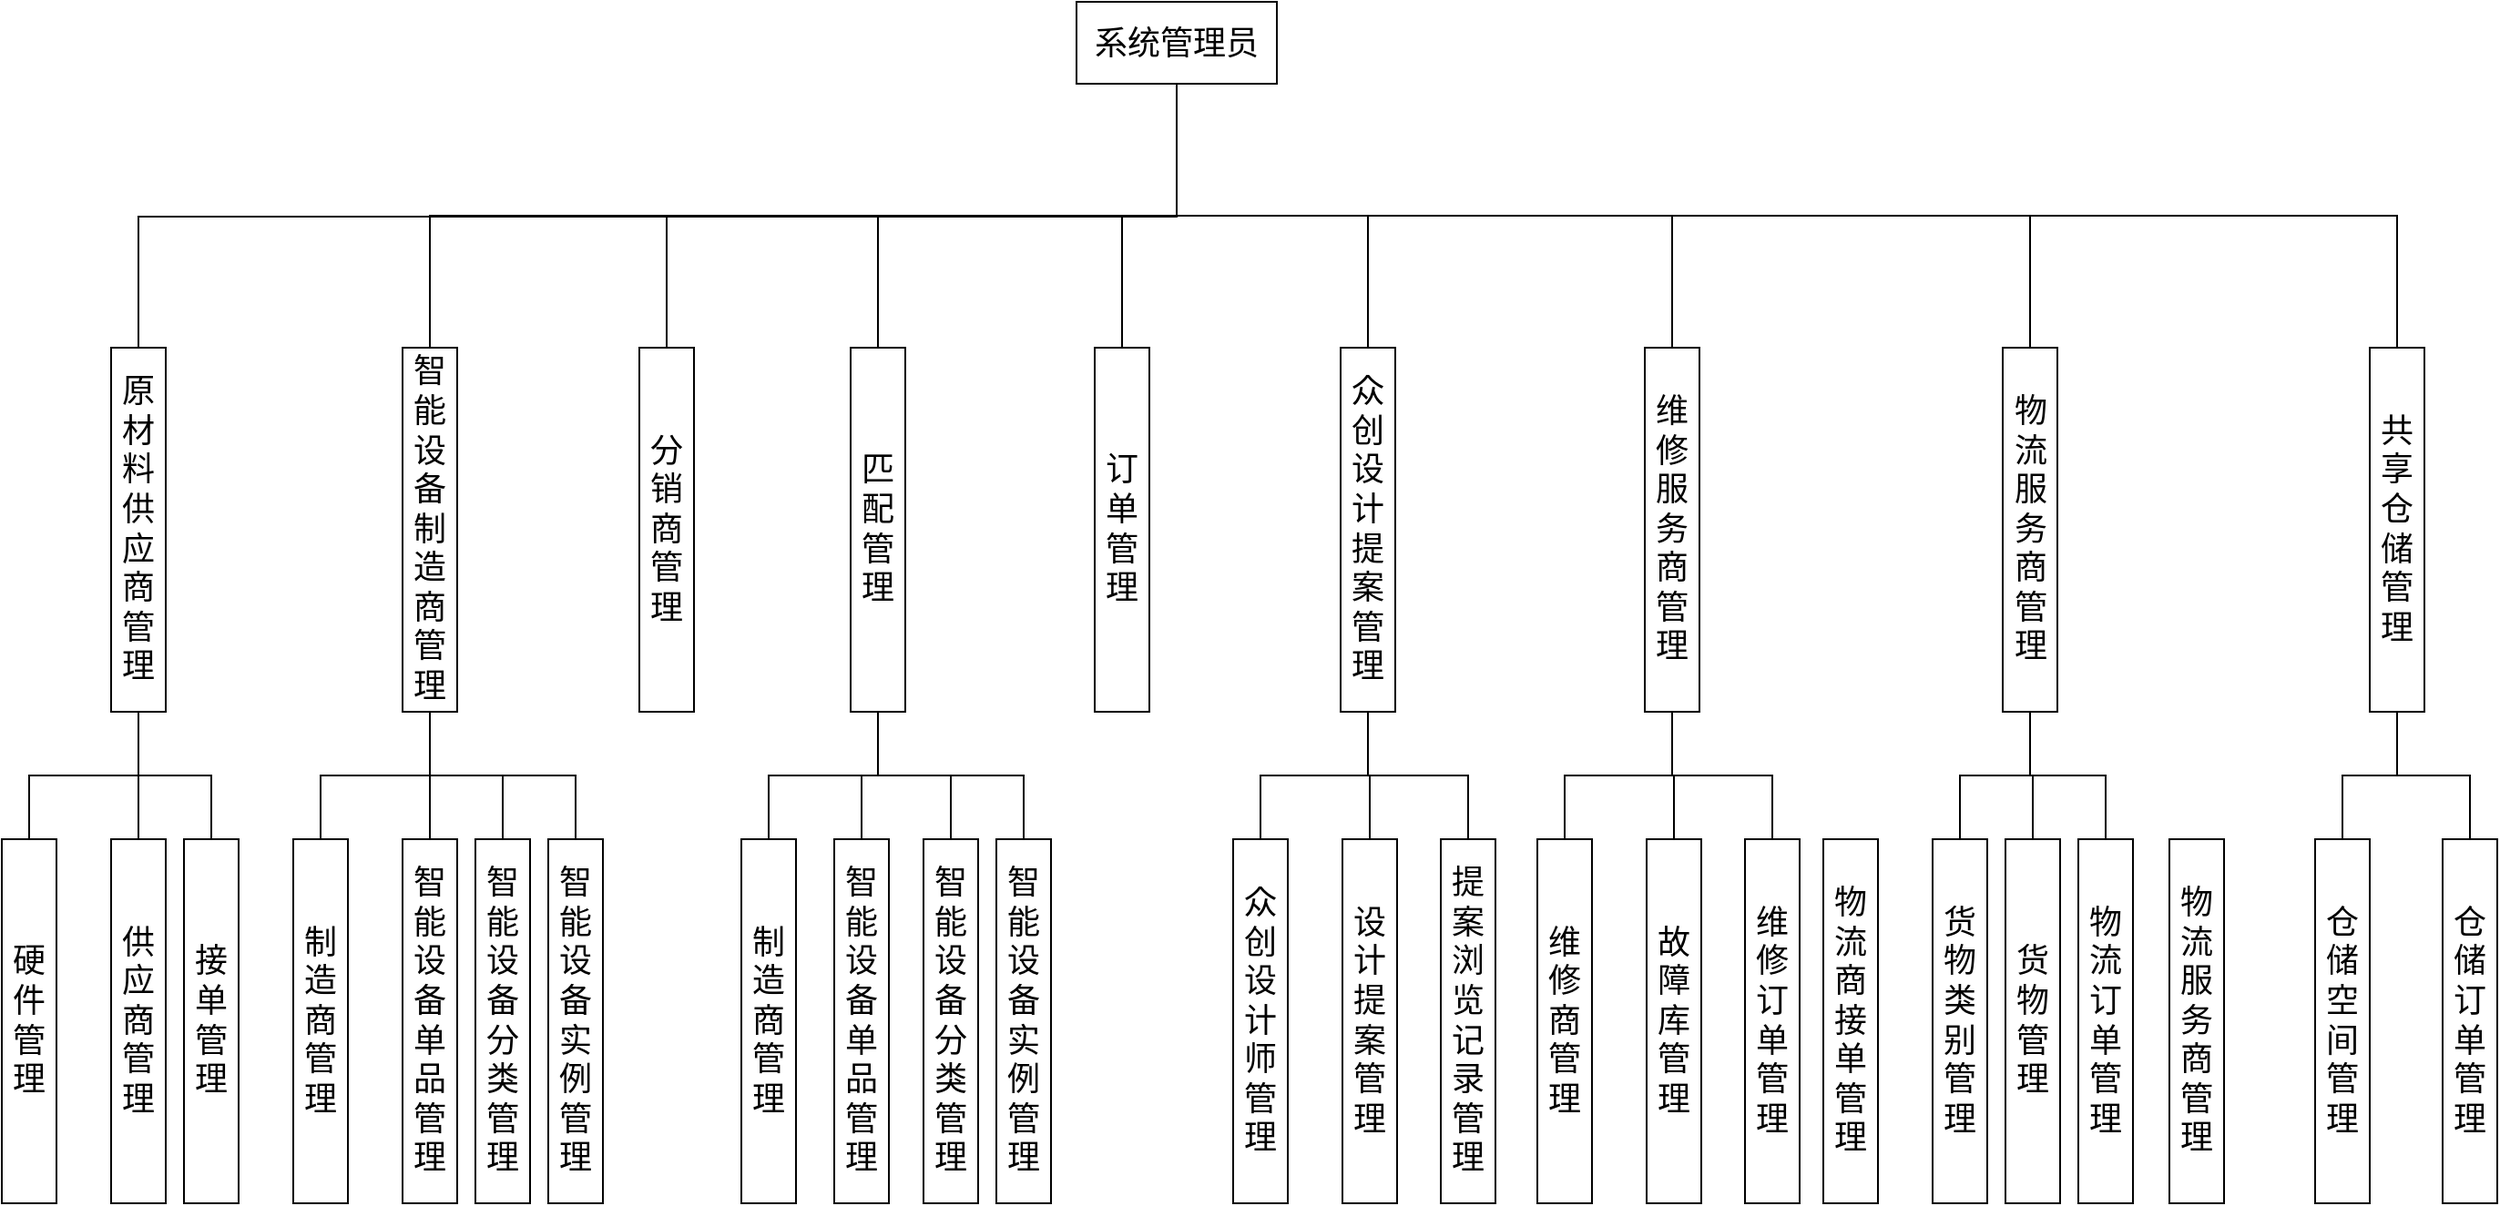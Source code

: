 <mxfile version="27.0.8" pages="2">
  <diagram name="系统管理员" id="95vUgSC7T32fL4YjxQwA">
    <mxGraphModel dx="1747" dy="2189" grid="1" gridSize="10" guides="1" tooltips="1" connect="1" arrows="1" fold="1" page="1" pageScale="1" pageWidth="827" pageHeight="1169" math="0" shadow="0">
      <root>
        <mxCell id="0" />
        <mxCell id="1" parent="0" />
        <mxCell id="3dc5REjuBmrsL4gXMFOv-12" value="&lt;font&gt;分销商管理&lt;/font&gt;" style="rounded=0;whiteSpace=wrap;html=1;container=0;textDirection=ltr;fontSize=18;" vertex="1" parent="1">
          <mxGeometry x="350" y="180" width="30" height="200" as="geometry" />
        </mxCell>
        <mxCell id="3dc5REjuBmrsL4gXMFOv-183" style="edgeStyle=orthogonalEdgeStyle;shape=connector;rounded=0;orthogonalLoop=1;jettySize=auto;html=1;exitX=0.5;exitY=1;exitDx=0;exitDy=0;entryX=0.5;entryY=0;entryDx=0;entryDy=0;strokeColor=default;align=center;verticalAlign=middle;fontFamily=Helvetica;fontSize=12;fontColor=default;labelBackgroundColor=default;textDirection=vertical-lr;startFill=0;endArrow=none;" edge="1" parent="1" source="3dc5REjuBmrsL4gXMFOv-16" target="3dc5REjuBmrsL4gXMFOv-104">
          <mxGeometry relative="1" as="geometry" />
        </mxCell>
        <mxCell id="3dc5REjuBmrsL4gXMFOv-184" style="edgeStyle=orthogonalEdgeStyle;shape=connector;rounded=0;orthogonalLoop=1;jettySize=auto;html=1;exitX=0.5;exitY=1;exitDx=0;exitDy=0;entryX=0.5;entryY=0;entryDx=0;entryDy=0;strokeColor=default;align=center;verticalAlign=middle;fontFamily=Helvetica;fontSize=12;fontColor=default;labelBackgroundColor=default;textDirection=vertical-lr;startFill=0;endArrow=none;" edge="1" parent="1" source="3dc5REjuBmrsL4gXMFOv-16" target="3dc5REjuBmrsL4gXMFOv-106">
          <mxGeometry relative="1" as="geometry" />
        </mxCell>
        <mxCell id="3dc5REjuBmrsL4gXMFOv-185" style="edgeStyle=orthogonalEdgeStyle;shape=connector;rounded=0;orthogonalLoop=1;jettySize=auto;html=1;exitX=0.5;exitY=1;exitDx=0;exitDy=0;entryX=0.5;entryY=0;entryDx=0;entryDy=0;strokeColor=default;align=center;verticalAlign=middle;fontFamily=Helvetica;fontSize=12;fontColor=default;labelBackgroundColor=default;textDirection=vertical-lr;startFill=0;endArrow=none;" edge="1" parent="1" source="3dc5REjuBmrsL4gXMFOv-16" target="3dc5REjuBmrsL4gXMFOv-105">
          <mxGeometry relative="1" as="geometry" />
        </mxCell>
        <mxCell id="3dc5REjuBmrsL4gXMFOv-186" style="edgeStyle=orthogonalEdgeStyle;shape=connector;rounded=0;orthogonalLoop=1;jettySize=auto;html=1;exitX=0.5;exitY=1;exitDx=0;exitDy=0;entryX=0.5;entryY=0;entryDx=0;entryDy=0;strokeColor=default;align=center;verticalAlign=middle;fontFamily=Helvetica;fontSize=12;fontColor=default;labelBackgroundColor=default;textDirection=vertical-lr;startFill=0;endArrow=none;" edge="1" parent="1" source="3dc5REjuBmrsL4gXMFOv-16" target="3dc5REjuBmrsL4gXMFOv-107">
          <mxGeometry relative="1" as="geometry" />
        </mxCell>
        <mxCell id="3dc5REjuBmrsL4gXMFOv-16" value="&lt;span&gt;匹配管理&lt;/span&gt;" style="rounded=0;whiteSpace=wrap;html=1;container=0;textDirection=ltr;fontSize=18;" vertex="1" parent="1">
          <mxGeometry x="466" y="180" width="30" height="200" as="geometry" />
        </mxCell>
        <mxCell id="3dc5REjuBmrsL4gXMFOv-157" style="edgeStyle=orthogonalEdgeStyle;shape=connector;rounded=0;orthogonalLoop=1;jettySize=auto;html=1;exitX=0.5;exitY=1;exitDx=0;exitDy=0;entryX=0.5;entryY=0;entryDx=0;entryDy=0;strokeColor=default;align=center;verticalAlign=middle;fontFamily=Helvetica;fontSize=12;fontColor=default;labelBackgroundColor=default;textDirection=vertical-lr;startFill=0;endArrow=none;" edge="1" parent="1" source="3dc5REjuBmrsL4gXMFOv-10" target="3dc5REjuBmrsL4gXMFOv-78">
          <mxGeometry relative="1" as="geometry" />
        </mxCell>
        <mxCell id="3dc5REjuBmrsL4gXMFOv-159" style="edgeStyle=orthogonalEdgeStyle;shape=connector;rounded=0;orthogonalLoop=1;jettySize=auto;html=1;exitX=0.5;exitY=1;exitDx=0;exitDy=0;entryX=0.5;entryY=0;entryDx=0;entryDy=0;strokeColor=default;align=center;verticalAlign=middle;fontFamily=Helvetica;fontSize=12;fontColor=default;labelBackgroundColor=default;textDirection=vertical-lr;startFill=0;endArrow=none;" edge="1" parent="1" source="3dc5REjuBmrsL4gXMFOv-10" target="3dc5REjuBmrsL4gXMFOv-80">
          <mxGeometry relative="1" as="geometry" />
        </mxCell>
        <mxCell id="3dc5REjuBmrsL4gXMFOv-160" style="edgeStyle=orthogonalEdgeStyle;shape=connector;rounded=0;orthogonalLoop=1;jettySize=auto;html=1;exitX=0.5;exitY=1;exitDx=0;exitDy=0;entryX=0.5;entryY=0;entryDx=0;entryDy=0;strokeColor=default;align=center;verticalAlign=middle;fontFamily=Helvetica;fontSize=12;fontColor=default;labelBackgroundColor=default;textDirection=vertical-lr;startFill=0;endArrow=none;" edge="1" parent="1" source="3dc5REjuBmrsL4gXMFOv-10" target="3dc5REjuBmrsL4gXMFOv-79">
          <mxGeometry relative="1" as="geometry" />
        </mxCell>
        <mxCell id="3dc5REjuBmrsL4gXMFOv-10" value="&lt;font&gt;原材料供应商管理&lt;/font&gt;" style="rounded=0;whiteSpace=wrap;html=1;container=0;textDirection=ltr;fontSize=18;" vertex="1" parent="1">
          <mxGeometry x="60" y="180" width="30" height="200" as="geometry" />
        </mxCell>
        <mxCell id="3dc5REjuBmrsL4gXMFOv-179" style="edgeStyle=orthogonalEdgeStyle;shape=connector;rounded=0;orthogonalLoop=1;jettySize=auto;html=1;exitX=0.5;exitY=1;exitDx=0;exitDy=0;strokeColor=default;align=center;verticalAlign=middle;fontFamily=Helvetica;fontSize=12;fontColor=default;labelBackgroundColor=default;textDirection=vertical-lr;startFill=0;endArrow=none;" edge="1" parent="1" source="3dc5REjuBmrsL4gXMFOv-11" target="3dc5REjuBmrsL4gXMFOv-90">
          <mxGeometry relative="1" as="geometry" />
        </mxCell>
        <mxCell id="3dc5REjuBmrsL4gXMFOv-180" style="edgeStyle=orthogonalEdgeStyle;shape=connector;rounded=0;orthogonalLoop=1;jettySize=auto;html=1;exitX=0.5;exitY=1;exitDx=0;exitDy=0;strokeColor=default;align=center;verticalAlign=middle;fontFamily=Helvetica;fontSize=12;fontColor=default;labelBackgroundColor=default;textDirection=vertical-lr;startFill=0;endArrow=none;" edge="1" parent="1" source="3dc5REjuBmrsL4gXMFOv-11" target="3dc5REjuBmrsL4gXMFOv-92">
          <mxGeometry relative="1" as="geometry" />
        </mxCell>
        <mxCell id="3dc5REjuBmrsL4gXMFOv-181" style="edgeStyle=orthogonalEdgeStyle;shape=connector;rounded=0;orthogonalLoop=1;jettySize=auto;html=1;exitX=0.5;exitY=1;exitDx=0;exitDy=0;strokeColor=default;align=center;verticalAlign=middle;fontFamily=Helvetica;fontSize=12;fontColor=default;labelBackgroundColor=default;textDirection=vertical-lr;startFill=0;endArrow=none;" edge="1" parent="1" source="3dc5REjuBmrsL4gXMFOv-11" target="3dc5REjuBmrsL4gXMFOv-91">
          <mxGeometry relative="1" as="geometry" />
        </mxCell>
        <mxCell id="3dc5REjuBmrsL4gXMFOv-182" style="edgeStyle=orthogonalEdgeStyle;shape=connector;rounded=0;orthogonalLoop=1;jettySize=auto;html=1;exitX=0.5;exitY=1;exitDx=0;exitDy=0;entryX=0.5;entryY=0;entryDx=0;entryDy=0;strokeColor=default;align=center;verticalAlign=middle;fontFamily=Helvetica;fontSize=12;fontColor=default;labelBackgroundColor=default;textDirection=vertical-lr;startFill=0;endArrow=none;" edge="1" parent="1" source="3dc5REjuBmrsL4gXMFOv-11" target="3dc5REjuBmrsL4gXMFOv-95">
          <mxGeometry relative="1" as="geometry" />
        </mxCell>
        <mxCell id="3dc5REjuBmrsL4gXMFOv-11" value="&lt;font&gt;智能设备制造商管理&lt;/font&gt;" style="rounded=0;whiteSpace=wrap;html=1;container=0;textDirection=ltr;fontSize=18;" vertex="1" parent="1">
          <mxGeometry x="220" y="180" width="30" height="200" as="geometry" />
        </mxCell>
        <mxCell id="3dc5REjuBmrsL4gXMFOv-22" value="&lt;span&gt;订单管理&lt;/span&gt;" style="rounded=0;whiteSpace=wrap;html=1;container=0;textDirection=ltr;fontSize=18;" vertex="1" parent="1">
          <mxGeometry x="600" y="180" width="30" height="200" as="geometry" />
        </mxCell>
        <mxCell id="3dc5REjuBmrsL4gXMFOv-196" style="edgeStyle=orthogonalEdgeStyle;shape=connector;rounded=0;orthogonalLoop=1;jettySize=auto;html=1;exitX=0.5;exitY=1;exitDx=0;exitDy=0;entryX=0.5;entryY=0;entryDx=0;entryDy=0;strokeColor=default;align=center;verticalAlign=middle;fontFamily=Helvetica;fontSize=12;fontColor=default;labelBackgroundColor=default;textDirection=vertical-lr;startFill=0;endArrow=none;" edge="1" parent="1" source="3dc5REjuBmrsL4gXMFOv-39" target="3dc5REjuBmrsL4gXMFOv-151">
          <mxGeometry relative="1" as="geometry" />
        </mxCell>
        <mxCell id="3dc5REjuBmrsL4gXMFOv-197" style="edgeStyle=orthogonalEdgeStyle;shape=connector;rounded=0;orthogonalLoop=1;jettySize=auto;html=1;exitX=0.5;exitY=1;exitDx=0;exitDy=0;entryX=0.5;entryY=0;entryDx=0;entryDy=0;strokeColor=default;align=center;verticalAlign=middle;fontFamily=Helvetica;fontSize=12;fontColor=default;labelBackgroundColor=default;textDirection=vertical-lr;startFill=0;endArrow=none;" edge="1" parent="1" source="3dc5REjuBmrsL4gXMFOv-39" target="3dc5REjuBmrsL4gXMFOv-153">
          <mxGeometry relative="1" as="geometry" />
        </mxCell>
        <mxCell id="3dc5REjuBmrsL4gXMFOv-39" value="&lt;span&gt;共享仓储管理&lt;/span&gt;" style="rounded=0;whiteSpace=wrap;html=1;container=0;textDirection=ltr;fontSize=18;" vertex="1" parent="1">
          <mxGeometry x="1300" y="180" width="30" height="200" as="geometry" />
        </mxCell>
        <mxCell id="3dc5REjuBmrsL4gXMFOv-193" style="edgeStyle=orthogonalEdgeStyle;shape=connector;rounded=0;orthogonalLoop=1;jettySize=auto;html=1;exitX=0.5;exitY=1;exitDx=0;exitDy=0;entryX=0.5;entryY=0;entryDx=0;entryDy=0;strokeColor=default;align=center;verticalAlign=middle;fontFamily=Helvetica;fontSize=12;fontColor=default;labelBackgroundColor=default;textDirection=vertical-lr;startFill=0;endArrow=none;" edge="1" parent="1" source="3dc5REjuBmrsL4gXMFOv-42" target="3dc5REjuBmrsL4gXMFOv-139">
          <mxGeometry relative="1" as="geometry" />
        </mxCell>
        <mxCell id="3dc5REjuBmrsL4gXMFOv-194" style="edgeStyle=orthogonalEdgeStyle;shape=connector;rounded=0;orthogonalLoop=1;jettySize=auto;html=1;exitX=0.5;exitY=1;exitDx=0;exitDy=0;entryX=0.5;entryY=0;entryDx=0;entryDy=0;strokeColor=default;align=center;verticalAlign=middle;fontFamily=Helvetica;fontSize=12;fontColor=default;labelBackgroundColor=default;textDirection=vertical-lr;startFill=0;endArrow=none;" edge="1" parent="1" source="3dc5REjuBmrsL4gXMFOv-42" target="3dc5REjuBmrsL4gXMFOv-138">
          <mxGeometry relative="1" as="geometry" />
        </mxCell>
        <mxCell id="3dc5REjuBmrsL4gXMFOv-195" style="edgeStyle=orthogonalEdgeStyle;shape=connector;rounded=0;orthogonalLoop=1;jettySize=auto;html=1;exitX=0.5;exitY=1;exitDx=0;exitDy=0;entryX=0.5;entryY=0;entryDx=0;entryDy=0;strokeColor=default;align=center;verticalAlign=middle;fontFamily=Helvetica;fontSize=12;fontColor=default;labelBackgroundColor=default;textDirection=vertical-lr;startFill=0;endArrow=none;" edge="1" parent="1" source="3dc5REjuBmrsL4gXMFOv-42" target="3dc5REjuBmrsL4gXMFOv-140">
          <mxGeometry relative="1" as="geometry" />
        </mxCell>
        <mxCell id="3dc5REjuBmrsL4gXMFOv-42" value="&lt;span&gt;物流服务商管理&lt;/span&gt;" style="rounded=0;whiteSpace=wrap;html=1;container=0;textDirection=ltr;fontSize=18;" vertex="1" parent="1">
          <mxGeometry x="1098.5" y="180" width="30" height="200" as="geometry" />
        </mxCell>
        <mxCell id="3dc5REjuBmrsL4gXMFOv-190" style="edgeStyle=orthogonalEdgeStyle;shape=connector;rounded=0;orthogonalLoop=1;jettySize=auto;html=1;exitX=0.5;exitY=1;exitDx=0;exitDy=0;entryX=0.5;entryY=0;entryDx=0;entryDy=0;strokeColor=default;align=center;verticalAlign=middle;fontFamily=Helvetica;fontSize=12;fontColor=default;labelBackgroundColor=default;textDirection=vertical-lr;startFill=0;endArrow=none;" edge="1" parent="1" source="3dc5REjuBmrsL4gXMFOv-45" target="3dc5REjuBmrsL4gXMFOv-128">
          <mxGeometry relative="1" as="geometry" />
        </mxCell>
        <mxCell id="3dc5REjuBmrsL4gXMFOv-191" style="edgeStyle=orthogonalEdgeStyle;shape=connector;rounded=0;orthogonalLoop=1;jettySize=auto;html=1;exitX=0.5;exitY=1;exitDx=0;exitDy=0;entryX=0.5;entryY=0;entryDx=0;entryDy=0;strokeColor=default;align=center;verticalAlign=middle;fontFamily=Helvetica;fontSize=12;fontColor=default;labelBackgroundColor=default;textDirection=vertical-lr;startFill=0;endArrow=none;" edge="1" parent="1" source="3dc5REjuBmrsL4gXMFOv-45" target="3dc5REjuBmrsL4gXMFOv-129">
          <mxGeometry relative="1" as="geometry" />
        </mxCell>
        <mxCell id="3dc5REjuBmrsL4gXMFOv-192" style="edgeStyle=orthogonalEdgeStyle;shape=connector;rounded=0;orthogonalLoop=1;jettySize=auto;html=1;exitX=0.5;exitY=1;exitDx=0;exitDy=0;entryX=0.5;entryY=0;entryDx=0;entryDy=0;strokeColor=default;align=center;verticalAlign=middle;fontFamily=Helvetica;fontSize=12;fontColor=default;labelBackgroundColor=default;textDirection=vertical-lr;startFill=0;endArrow=none;" edge="1" parent="1" source="3dc5REjuBmrsL4gXMFOv-45" target="3dc5REjuBmrsL4gXMFOv-123">
          <mxGeometry relative="1" as="geometry" />
        </mxCell>
        <mxCell id="3dc5REjuBmrsL4gXMFOv-45" value="&lt;span&gt;维修服务商管理&lt;/span&gt;" style="rounded=0;whiteSpace=wrap;html=1;container=0;textDirection=ltr;fontSize=18;" vertex="1" parent="1">
          <mxGeometry x="902" y="180" width="30" height="200" as="geometry" />
        </mxCell>
        <mxCell id="3dc5REjuBmrsL4gXMFOv-187" style="edgeStyle=orthogonalEdgeStyle;shape=connector;rounded=0;orthogonalLoop=1;jettySize=auto;html=1;exitX=0.5;exitY=1;exitDx=0;exitDy=0;entryX=0.5;entryY=0;entryDx=0;entryDy=0;strokeColor=default;align=center;verticalAlign=middle;fontFamily=Helvetica;fontSize=12;fontColor=default;labelBackgroundColor=default;textDirection=vertical-lr;startFill=0;endArrow=none;" edge="1" parent="1" source="3dc5REjuBmrsL4gXMFOv-48" target="3dc5REjuBmrsL4gXMFOv-116">
          <mxGeometry relative="1" as="geometry" />
        </mxCell>
        <mxCell id="3dc5REjuBmrsL4gXMFOv-188" style="edgeStyle=orthogonalEdgeStyle;shape=connector;rounded=0;orthogonalLoop=1;jettySize=auto;html=1;exitX=0.5;exitY=1;exitDx=0;exitDy=0;entryX=0.5;entryY=0;entryDx=0;entryDy=0;strokeColor=default;align=center;verticalAlign=middle;fontFamily=Helvetica;fontSize=12;fontColor=default;labelBackgroundColor=default;textDirection=vertical-lr;startFill=0;endArrow=none;" edge="1" parent="1" source="3dc5REjuBmrsL4gXMFOv-48" target="3dc5REjuBmrsL4gXMFOv-118">
          <mxGeometry relative="1" as="geometry" />
        </mxCell>
        <mxCell id="3dc5REjuBmrsL4gXMFOv-189" style="edgeStyle=orthogonalEdgeStyle;shape=connector;rounded=0;orthogonalLoop=1;jettySize=auto;html=1;exitX=0.5;exitY=1;exitDx=0;exitDy=0;entryX=0.5;entryY=0;entryDx=0;entryDy=0;strokeColor=default;align=center;verticalAlign=middle;fontFamily=Helvetica;fontSize=12;fontColor=default;labelBackgroundColor=default;textDirection=vertical-lr;startFill=0;endArrow=none;" edge="1" parent="1" source="3dc5REjuBmrsL4gXMFOv-48" target="3dc5REjuBmrsL4gXMFOv-117">
          <mxGeometry relative="1" as="geometry" />
        </mxCell>
        <mxCell id="3dc5REjuBmrsL4gXMFOv-48" value="&lt;span&gt;众创设计提案管理&lt;/span&gt;" style="rounded=0;whiteSpace=wrap;html=1;container=0;textDirection=ltr;fontSize=18;" vertex="1" parent="1">
          <mxGeometry x="735" y="180" width="30" height="200" as="geometry" />
        </mxCell>
        <mxCell id="3dc5REjuBmrsL4gXMFOv-95" value="&lt;font&gt;智能设备实例管理&lt;/font&gt;" style="rounded=0;whiteSpace=wrap;html=1;container=0;textDirection=ltr;fontSize=18;" vertex="1" parent="1">
          <mxGeometry x="300" y="450" width="30" height="200" as="geometry" />
        </mxCell>
        <mxCell id="3dc5REjuBmrsL4gXMFOv-107" value="&lt;font&gt;智能设备实例管理&lt;/font&gt;" style="rounded=0;whiteSpace=wrap;html=1;container=0;textDirection=ltr;fontSize=18;" vertex="1" parent="1">
          <mxGeometry x="546" y="450" width="30" height="200" as="geometry" />
        </mxCell>
        <mxCell id="3dc5REjuBmrsL4gXMFOv-117" value="&lt;font&gt;提案浏览记录管理&lt;/font&gt;" style="rounded=0;whiteSpace=wrap;html=1;container=0;textDirection=ltr;fontSize=18;" vertex="1" parent="1">
          <mxGeometry x="790" y="450" width="30" height="200" as="geometry" />
        </mxCell>
        <mxCell id="3dc5REjuBmrsL4gXMFOv-116" value="&lt;font&gt;众创设计师管理&lt;/font&gt;" style="rounded=0;whiteSpace=wrap;html=1;container=0;textDirection=ltr;fontSize=18;" vertex="1" parent="1">
          <mxGeometry x="676" y="450" width="30" height="200" as="geometry" />
        </mxCell>
        <mxCell id="3dc5REjuBmrsL4gXMFOv-118" value="&lt;font&gt;设计提案管理&lt;/font&gt;" style="rounded=0;whiteSpace=wrap;html=1;container=0;textDirection=ltr;fontSize=18;" vertex="1" parent="1">
          <mxGeometry x="736" y="450" width="30" height="200" as="geometry" />
        </mxCell>
        <mxCell id="3dc5REjuBmrsL4gXMFOv-123" value="&lt;font&gt;维修订单管理&lt;/font&gt;" style="rounded=0;whiteSpace=wrap;html=1;container=0;textDirection=ltr;fontSize=18;" vertex="1" parent="1">
          <mxGeometry x="957" y="450" width="30" height="200" as="geometry" />
        </mxCell>
        <mxCell id="3dc5REjuBmrsL4gXMFOv-128" value="&lt;font&gt;维修商管理&lt;/font&gt;" style="rounded=0;whiteSpace=wrap;html=1;container=0;textDirection=ltr;fontSize=18;" vertex="1" parent="1">
          <mxGeometry x="843" y="450" width="30" height="200" as="geometry" />
        </mxCell>
        <mxCell id="3dc5REjuBmrsL4gXMFOv-129" value="&lt;font&gt;故障库管理&lt;/font&gt;" style="rounded=0;whiteSpace=wrap;html=1;container=0;textDirection=ltr;fontSize=18;" vertex="1" parent="1">
          <mxGeometry x="903" y="450" width="30" height="200" as="geometry" />
        </mxCell>
        <mxCell id="3dc5REjuBmrsL4gXMFOv-140" value="&lt;font&gt;物流订单管理&lt;/font&gt;" style="rounded=0;whiteSpace=wrap;html=1;container=0;textDirection=ltr;fontSize=18;" vertex="1" parent="1">
          <mxGeometry x="1140" y="450" width="30" height="200" as="geometry" />
        </mxCell>
        <mxCell id="3dc5REjuBmrsL4gXMFOv-137" value="&lt;font&gt;物流商接单管理&lt;/font&gt;" style="rounded=0;whiteSpace=wrap;html=1;container=0;textDirection=ltr;fontSize=18;" vertex="1" parent="1">
          <mxGeometry x="1000" y="450" width="30" height="200" as="geometry" />
        </mxCell>
        <mxCell id="3dc5REjuBmrsL4gXMFOv-138" value="&lt;font&gt;货物管理&lt;/font&gt;" style="rounded=0;whiteSpace=wrap;html=1;container=0;textDirection=ltr;fontSize=18;" vertex="1" parent="1">
          <mxGeometry x="1100" y="450" width="30" height="200" as="geometry" />
        </mxCell>
        <mxCell id="3dc5REjuBmrsL4gXMFOv-139" value="&lt;font&gt;货物类别管理&lt;/font&gt;" style="rounded=0;whiteSpace=wrap;html=1;container=0;textDirection=ltr;fontSize=18;" vertex="1" parent="1">
          <mxGeometry x="1060" y="450" width="30" height="200" as="geometry" />
        </mxCell>
        <mxCell id="3dc5REjuBmrsL4gXMFOv-143" value="&lt;font&gt;物流服务商管理&lt;/font&gt;" style="rounded=0;whiteSpace=wrap;html=1;container=0;textDirection=ltr;fontSize=18;" vertex="1" parent="1">
          <mxGeometry x="1190" y="450" width="30" height="200" as="geometry" />
        </mxCell>
        <mxCell id="3dc5REjuBmrsL4gXMFOv-151" value="&lt;font&gt;仓储空间管理&lt;/font&gt;" style="rounded=0;whiteSpace=wrap;html=1;container=0;textDirection=ltr;fontSize=18;" vertex="1" parent="1">
          <mxGeometry x="1270" y="450" width="30" height="200" as="geometry" />
        </mxCell>
        <mxCell id="3dc5REjuBmrsL4gXMFOv-153" value="&lt;font&gt;仓储订单管理&lt;/font&gt;" style="rounded=0;whiteSpace=wrap;html=1;container=0;textDirection=ltr;fontSize=18;" vertex="1" parent="1">
          <mxGeometry x="1340" y="450" width="30" height="200" as="geometry" />
        </mxCell>
        <mxCell id="3dc5REjuBmrsL4gXMFOv-104" value="&lt;font&gt;制造商管理&lt;/font&gt;" style="rounded=0;whiteSpace=wrap;html=1;container=0;textDirection=ltr;fontSize=18;" vertex="1" parent="1">
          <mxGeometry x="406" y="450" width="30" height="200" as="geometry" />
        </mxCell>
        <mxCell id="3dc5REjuBmrsL4gXMFOv-105" value="&lt;font&gt;智能设备分类管理&lt;/font&gt;" style="rounded=0;whiteSpace=wrap;html=1;container=0;textDirection=ltr;fontSize=18;" vertex="1" parent="1">
          <mxGeometry x="506" y="450" width="30" height="200" as="geometry" />
        </mxCell>
        <mxCell id="3dc5REjuBmrsL4gXMFOv-106" value="&lt;font&gt;智能设备单品管理&lt;/font&gt;" style="rounded=0;whiteSpace=wrap;html=1;container=0;textDirection=ltr;fontSize=18;" vertex="1" parent="1">
          <mxGeometry x="457" y="450" width="30" height="200" as="geometry" />
        </mxCell>
        <mxCell id="3dc5REjuBmrsL4gXMFOv-90" value="&lt;font&gt;制造商管理&lt;/font&gt;" style="rounded=0;whiteSpace=wrap;html=1;container=0;textDirection=ltr;fontSize=18;" vertex="1" parent="1">
          <mxGeometry x="160" y="450" width="30" height="200" as="geometry" />
        </mxCell>
        <mxCell id="3dc5REjuBmrsL4gXMFOv-91" value="&lt;font&gt;智能设备分类管理&lt;/font&gt;" style="rounded=0;whiteSpace=wrap;html=1;container=0;textDirection=ltr;fontSize=18;" vertex="1" parent="1">
          <mxGeometry x="260" y="450" width="30" height="200" as="geometry" />
        </mxCell>
        <mxCell id="3dc5REjuBmrsL4gXMFOv-92" value="&lt;font&gt;智能设备单品管理&lt;/font&gt;" style="rounded=0;whiteSpace=wrap;html=1;container=0;textDirection=ltr;fontSize=18;" vertex="1" parent="1">
          <mxGeometry x="220" y="450" width="30" height="200" as="geometry" />
        </mxCell>
        <mxCell id="3dc5REjuBmrsL4gXMFOv-78" value="&lt;font&gt;硬件管理&lt;/font&gt;" style="rounded=0;whiteSpace=wrap;html=1;container=0;textDirection=ltr;fontSize=18;" vertex="1" parent="1">
          <mxGeometry y="450" width="30" height="200" as="geometry" />
        </mxCell>
        <mxCell id="3dc5REjuBmrsL4gXMFOv-79" value="&lt;font&gt;接单管理&lt;/font&gt;" style="rounded=0;whiteSpace=wrap;html=1;container=0;textDirection=ltr;fontSize=18;" vertex="1" parent="1">
          <mxGeometry x="100" y="450" width="30" height="200" as="geometry" />
        </mxCell>
        <mxCell id="3dc5REjuBmrsL4gXMFOv-80" value="&lt;font&gt;供应商管理&lt;/font&gt;" style="rounded=0;whiteSpace=wrap;html=1;container=0;textDirection=ltr;fontSize=18;" vertex="1" parent="1">
          <mxGeometry x="60" y="450" width="30" height="200" as="geometry" />
        </mxCell>
        <mxCell id="3dc5REjuBmrsL4gXMFOv-169" style="edgeStyle=orthogonalEdgeStyle;shape=connector;rounded=0;orthogonalLoop=1;jettySize=auto;html=1;exitX=0.25;exitY=1;exitDx=0;exitDy=0;entryX=0.5;entryY=0;entryDx=0;entryDy=0;strokeColor=default;align=center;verticalAlign=middle;fontFamily=Helvetica;fontSize=12;fontColor=default;labelBackgroundColor=default;textDirection=vertical-lr;startFill=0;endArrow=none;" edge="1" parent="1" source="3dc5REjuBmrsL4gXMFOv-2" target="3dc5REjuBmrsL4gXMFOv-10">
          <mxGeometry relative="1" as="geometry">
            <Array as="points">
              <mxPoint x="645" y="35" />
              <mxPoint x="645" y="108" />
              <mxPoint x="75" y="108" />
            </Array>
          </mxGeometry>
        </mxCell>
        <mxCell id="3dc5REjuBmrsL4gXMFOv-171" style="edgeStyle=orthogonalEdgeStyle;shape=connector;rounded=0;orthogonalLoop=1;jettySize=auto;html=1;exitX=0.5;exitY=1;exitDx=0;exitDy=0;strokeColor=default;align=center;verticalAlign=middle;fontFamily=Helvetica;fontSize=12;fontColor=default;labelBackgroundColor=default;textDirection=vertical-lr;startFill=0;endArrow=none;" edge="1" parent="1" source="3dc5REjuBmrsL4gXMFOv-2" target="3dc5REjuBmrsL4gXMFOv-11">
          <mxGeometry relative="1" as="geometry" />
        </mxCell>
        <mxCell id="3dc5REjuBmrsL4gXMFOv-172" style="edgeStyle=orthogonalEdgeStyle;shape=connector;rounded=0;orthogonalLoop=1;jettySize=auto;html=1;exitX=0.5;exitY=1;exitDx=0;exitDy=0;strokeColor=default;align=center;verticalAlign=middle;fontFamily=Helvetica;fontSize=12;fontColor=default;labelBackgroundColor=default;textDirection=vertical-lr;startFill=0;endArrow=none;" edge="1" parent="1" source="3dc5REjuBmrsL4gXMFOv-2" target="3dc5REjuBmrsL4gXMFOv-12">
          <mxGeometry relative="1" as="geometry" />
        </mxCell>
        <mxCell id="3dc5REjuBmrsL4gXMFOv-173" style="edgeStyle=orthogonalEdgeStyle;shape=connector;rounded=0;orthogonalLoop=1;jettySize=auto;html=1;exitX=0.5;exitY=1;exitDx=0;exitDy=0;entryX=0.5;entryY=0;entryDx=0;entryDy=0;strokeColor=default;align=center;verticalAlign=middle;fontFamily=Helvetica;fontSize=12;fontColor=default;labelBackgroundColor=default;textDirection=vertical-lr;startFill=0;endArrow=none;" edge="1" parent="1" source="3dc5REjuBmrsL4gXMFOv-2" target="3dc5REjuBmrsL4gXMFOv-16">
          <mxGeometry relative="1" as="geometry" />
        </mxCell>
        <mxCell id="3dc5REjuBmrsL4gXMFOv-174" style="edgeStyle=orthogonalEdgeStyle;shape=connector;rounded=0;orthogonalLoop=1;jettySize=auto;html=1;exitX=0.5;exitY=1;exitDx=0;exitDy=0;entryX=0.5;entryY=0;entryDx=0;entryDy=0;strokeColor=default;align=center;verticalAlign=middle;fontFamily=Helvetica;fontSize=12;fontColor=default;labelBackgroundColor=default;textDirection=vertical-lr;startFill=0;endArrow=none;" edge="1" parent="1" source="3dc5REjuBmrsL4gXMFOv-2" target="3dc5REjuBmrsL4gXMFOv-22">
          <mxGeometry relative="1" as="geometry" />
        </mxCell>
        <mxCell id="3dc5REjuBmrsL4gXMFOv-175" style="edgeStyle=orthogonalEdgeStyle;shape=connector;rounded=0;orthogonalLoop=1;jettySize=auto;html=1;exitX=0.5;exitY=1;exitDx=0;exitDy=0;entryX=0.5;entryY=0;entryDx=0;entryDy=0;strokeColor=default;align=center;verticalAlign=middle;fontFamily=Helvetica;fontSize=12;fontColor=default;labelBackgroundColor=default;textDirection=vertical-lr;startFill=0;endArrow=none;" edge="1" parent="1" source="3dc5REjuBmrsL4gXMFOv-2" target="3dc5REjuBmrsL4gXMFOv-48">
          <mxGeometry relative="1" as="geometry" />
        </mxCell>
        <mxCell id="3dc5REjuBmrsL4gXMFOv-176" style="edgeStyle=orthogonalEdgeStyle;shape=connector;rounded=0;orthogonalLoop=1;jettySize=auto;html=1;exitX=0.5;exitY=1;exitDx=0;exitDy=0;entryX=0.5;entryY=0;entryDx=0;entryDy=0;strokeColor=default;align=center;verticalAlign=middle;fontFamily=Helvetica;fontSize=12;fontColor=default;labelBackgroundColor=default;textDirection=vertical-lr;startFill=0;endArrow=none;" edge="1" parent="1" source="3dc5REjuBmrsL4gXMFOv-2" target="3dc5REjuBmrsL4gXMFOv-45">
          <mxGeometry relative="1" as="geometry" />
        </mxCell>
        <mxCell id="3dc5REjuBmrsL4gXMFOv-177" style="edgeStyle=orthogonalEdgeStyle;shape=connector;rounded=0;orthogonalLoop=1;jettySize=auto;html=1;exitX=0.5;exitY=1;exitDx=0;exitDy=0;entryX=0.5;entryY=0;entryDx=0;entryDy=0;strokeColor=default;align=center;verticalAlign=middle;fontFamily=Helvetica;fontSize=12;fontColor=default;labelBackgroundColor=default;textDirection=vertical-lr;startFill=0;endArrow=none;" edge="1" parent="1" source="3dc5REjuBmrsL4gXMFOv-2" target="3dc5REjuBmrsL4gXMFOv-42">
          <mxGeometry relative="1" as="geometry" />
        </mxCell>
        <mxCell id="3dc5REjuBmrsL4gXMFOv-178" style="edgeStyle=orthogonalEdgeStyle;shape=connector;rounded=0;orthogonalLoop=1;jettySize=auto;html=1;exitX=0.5;exitY=1;exitDx=0;exitDy=0;strokeColor=default;align=center;verticalAlign=middle;fontFamily=Helvetica;fontSize=12;fontColor=default;labelBackgroundColor=default;textDirection=vertical-lr;startFill=0;endArrow=none;" edge="1" parent="1" source="3dc5REjuBmrsL4gXMFOv-2" target="3dc5REjuBmrsL4gXMFOv-39">
          <mxGeometry relative="1" as="geometry" />
        </mxCell>
        <mxCell id="3dc5REjuBmrsL4gXMFOv-2" value="&lt;font&gt;系统管理员&lt;/font&gt;" style="rounded=0;whiteSpace=wrap;html=1;textDirection=ltr;fontSize=18;container=0;" vertex="1" parent="1">
          <mxGeometry x="590" y="-10" width="110" height="45" as="geometry" />
        </mxCell>
      </root>
    </mxGraphModel>
  </diagram>
  <diagram id="HHjPPyuLxSXIN8r1vljv" name="下游">
    <mxGraphModel dx="1747" dy="1020" grid="1" gridSize="10" guides="1" tooltips="1" connect="1" arrows="1" fold="1" page="1" pageScale="1" pageWidth="827" pageHeight="1169" math="0" shadow="0">
      <root>
        <mxCell id="0" />
        <mxCell id="1" parent="0" />
        <mxCell id="2nIy-5rDw16FSmHceCaB-1" value="&lt;font&gt;分销商管理&lt;/font&gt;" style="rounded=0;whiteSpace=wrap;html=1;container=0;textDirection=ltr;fontSize=18;" vertex="1" parent="1">
          <mxGeometry x="680" y="440" width="30" height="200" as="geometry" />
        </mxCell>
        <mxCell id="2nIy-5rDw16FSmHceCaB-2" style="edgeStyle=orthogonalEdgeStyle;shape=connector;rounded=0;orthogonalLoop=1;jettySize=auto;html=1;exitX=0.5;exitY=1;exitDx=0;exitDy=0;entryX=0.5;entryY=0;entryDx=0;entryDy=0;strokeColor=default;align=center;verticalAlign=middle;fontFamily=Helvetica;fontSize=12;fontColor=default;labelBackgroundColor=default;textDirection=vertical-lr;startFill=0;endArrow=none;" edge="1" parent="1" source="2nIy-5rDw16FSmHceCaB-6" target="2nIy-5rDw16FSmHceCaB-47">
          <mxGeometry relative="1" as="geometry" />
        </mxCell>
        <mxCell id="2nIy-5rDw16FSmHceCaB-3" style="edgeStyle=orthogonalEdgeStyle;shape=connector;rounded=0;orthogonalLoop=1;jettySize=auto;html=1;exitX=0.5;exitY=1;exitDx=0;exitDy=0;entryX=0.5;entryY=0;entryDx=0;entryDy=0;strokeColor=default;align=center;verticalAlign=middle;fontFamily=Helvetica;fontSize=12;fontColor=default;labelBackgroundColor=default;textDirection=vertical-lr;startFill=0;endArrow=none;" edge="1" parent="1" source="2nIy-5rDw16FSmHceCaB-6" target="2nIy-5rDw16FSmHceCaB-49">
          <mxGeometry relative="1" as="geometry" />
        </mxCell>
        <mxCell id="2nIy-5rDw16FSmHceCaB-4" style="edgeStyle=orthogonalEdgeStyle;shape=connector;rounded=0;orthogonalLoop=1;jettySize=auto;html=1;exitX=0.5;exitY=1;exitDx=0;exitDy=0;entryX=0.5;entryY=0;entryDx=0;entryDy=0;strokeColor=default;align=center;verticalAlign=middle;fontFamily=Helvetica;fontSize=12;fontColor=default;labelBackgroundColor=default;textDirection=vertical-lr;startFill=0;endArrow=none;" edge="1" parent="1" source="2nIy-5rDw16FSmHceCaB-6" target="2nIy-5rDw16FSmHceCaB-48">
          <mxGeometry relative="1" as="geometry" />
        </mxCell>
        <mxCell id="2nIy-5rDw16FSmHceCaB-5" style="edgeStyle=orthogonalEdgeStyle;shape=connector;rounded=0;orthogonalLoop=1;jettySize=auto;html=1;exitX=0.5;exitY=1;exitDx=0;exitDy=0;entryX=0.5;entryY=0;entryDx=0;entryDy=0;strokeColor=default;align=center;verticalAlign=middle;fontFamily=Helvetica;fontSize=12;fontColor=default;labelBackgroundColor=default;textDirection=vertical-lr;startFill=0;endArrow=none;" edge="1" parent="1" source="2nIy-5rDw16FSmHceCaB-6" target="2nIy-5rDw16FSmHceCaB-33">
          <mxGeometry relative="1" as="geometry" />
        </mxCell>
        <mxCell id="2nIy-5rDw16FSmHceCaB-6" value="&lt;span&gt;匹配管理&lt;/span&gt;" style="rounded=0;whiteSpace=wrap;html=1;container=0;textDirection=ltr;fontSize=18;" vertex="1" parent="1">
          <mxGeometry x="796" y="440" width="30" height="200" as="geometry" />
        </mxCell>
        <mxCell id="2nIy-5rDw16FSmHceCaB-7" style="edgeStyle=orthogonalEdgeStyle;shape=connector;rounded=0;orthogonalLoop=1;jettySize=auto;html=1;exitX=0.5;exitY=1;exitDx=0;exitDy=0;entryX=0.5;entryY=0;entryDx=0;entryDy=0;strokeColor=default;align=center;verticalAlign=middle;fontFamily=Helvetica;fontSize=12;fontColor=default;labelBackgroundColor=default;textDirection=vertical-lr;startFill=0;endArrow=none;" edge="1" parent="1" source="2nIy-5rDw16FSmHceCaB-10" target="2nIy-5rDw16FSmHceCaB-53">
          <mxGeometry relative="1" as="geometry" />
        </mxCell>
        <mxCell id="2nIy-5rDw16FSmHceCaB-8" style="edgeStyle=orthogonalEdgeStyle;shape=connector;rounded=0;orthogonalLoop=1;jettySize=auto;html=1;exitX=0.5;exitY=1;exitDx=0;exitDy=0;entryX=0.5;entryY=0;entryDx=0;entryDy=0;strokeColor=default;align=center;verticalAlign=middle;fontFamily=Helvetica;fontSize=12;fontColor=default;labelBackgroundColor=default;textDirection=vertical-lr;startFill=0;endArrow=none;" edge="1" parent="1" source="2nIy-5rDw16FSmHceCaB-10" target="2nIy-5rDw16FSmHceCaB-55">
          <mxGeometry relative="1" as="geometry" />
        </mxCell>
        <mxCell id="2nIy-5rDw16FSmHceCaB-9" style="edgeStyle=orthogonalEdgeStyle;shape=connector;rounded=0;orthogonalLoop=1;jettySize=auto;html=1;exitX=0.5;exitY=1;exitDx=0;exitDy=0;entryX=0.5;entryY=0;entryDx=0;entryDy=0;strokeColor=default;align=center;verticalAlign=middle;fontFamily=Helvetica;fontSize=12;fontColor=default;labelBackgroundColor=default;textDirection=vertical-lr;startFill=0;endArrow=none;" edge="1" parent="1" source="2nIy-5rDw16FSmHceCaB-10" target="2nIy-5rDw16FSmHceCaB-54">
          <mxGeometry relative="1" as="geometry" />
        </mxCell>
        <mxCell id="2nIy-5rDw16FSmHceCaB-10" value="服务商管理" style="rounded=0;whiteSpace=wrap;html=1;container=0;textDirection=ltr;fontSize=18;" vertex="1" parent="1">
          <mxGeometry x="390" y="440" width="30" height="200" as="geometry" />
        </mxCell>
        <mxCell id="2nIy-5rDw16FSmHceCaB-11" style="edgeStyle=orthogonalEdgeStyle;shape=connector;rounded=0;orthogonalLoop=1;jettySize=auto;html=1;exitX=0.5;exitY=1;exitDx=0;exitDy=0;strokeColor=default;align=center;verticalAlign=middle;fontFamily=Helvetica;fontSize=12;fontColor=default;labelBackgroundColor=default;textDirection=vertical-lr;startFill=0;endArrow=none;" edge="1" parent="1" source="2nIy-5rDw16FSmHceCaB-15" target="2nIy-5rDw16FSmHceCaB-50">
          <mxGeometry relative="1" as="geometry" />
        </mxCell>
        <mxCell id="2nIy-5rDw16FSmHceCaB-12" style="edgeStyle=orthogonalEdgeStyle;shape=connector;rounded=0;orthogonalLoop=1;jettySize=auto;html=1;exitX=0.5;exitY=1;exitDx=0;exitDy=0;strokeColor=default;align=center;verticalAlign=middle;fontFamily=Helvetica;fontSize=12;fontColor=default;labelBackgroundColor=default;textDirection=vertical-lr;startFill=0;endArrow=none;" edge="1" parent="1" source="2nIy-5rDw16FSmHceCaB-15" target="2nIy-5rDw16FSmHceCaB-52">
          <mxGeometry relative="1" as="geometry" />
        </mxCell>
        <mxCell id="2nIy-5rDw16FSmHceCaB-13" style="edgeStyle=orthogonalEdgeStyle;shape=connector;rounded=0;orthogonalLoop=1;jettySize=auto;html=1;exitX=0.5;exitY=1;exitDx=0;exitDy=0;strokeColor=default;align=center;verticalAlign=middle;fontFamily=Helvetica;fontSize=12;fontColor=default;labelBackgroundColor=default;textDirection=vertical-lr;startFill=0;endArrow=none;" edge="1" parent="1" source="2nIy-5rDw16FSmHceCaB-15" target="2nIy-5rDw16FSmHceCaB-51">
          <mxGeometry relative="1" as="geometry" />
        </mxCell>
        <mxCell id="2nIy-5rDw16FSmHceCaB-14" style="edgeStyle=orthogonalEdgeStyle;shape=connector;rounded=0;orthogonalLoop=1;jettySize=auto;html=1;exitX=0.5;exitY=1;exitDx=0;exitDy=0;entryX=0.5;entryY=0;entryDx=0;entryDy=0;strokeColor=default;align=center;verticalAlign=middle;fontFamily=Helvetica;fontSize=12;fontColor=default;labelBackgroundColor=default;textDirection=vertical-lr;startFill=0;endArrow=none;" edge="1" parent="1" source="2nIy-5rDw16FSmHceCaB-15" target="2nIy-5rDw16FSmHceCaB-32">
          <mxGeometry relative="1" as="geometry" />
        </mxCell>
        <mxCell id="2nIy-5rDw16FSmHceCaB-15" value="&lt;font&gt;智能设备制造商管理&lt;/font&gt;" style="rounded=0;whiteSpace=wrap;html=1;container=0;textDirection=ltr;fontSize=18;" vertex="1" parent="1">
          <mxGeometry x="550" y="440" width="30" height="200" as="geometry" />
        </mxCell>
        <mxCell id="2nIy-5rDw16FSmHceCaB-16" value="&lt;span&gt;订单管理&lt;/span&gt;" style="rounded=0;whiteSpace=wrap;html=1;container=0;textDirection=ltr;fontSize=18;" vertex="1" parent="1">
          <mxGeometry x="930" y="440" width="30" height="200" as="geometry" />
        </mxCell>
        <mxCell id="2nIy-5rDw16FSmHceCaB-17" style="edgeStyle=orthogonalEdgeStyle;shape=connector;rounded=0;orthogonalLoop=1;jettySize=auto;html=1;exitX=0.5;exitY=1;exitDx=0;exitDy=0;entryX=0.5;entryY=0;entryDx=0;entryDy=0;strokeColor=default;align=center;verticalAlign=middle;fontFamily=Helvetica;fontSize=12;fontColor=default;labelBackgroundColor=default;textDirection=vertical-lr;startFill=0;endArrow=none;" edge="1" parent="1" source="2nIy-5rDw16FSmHceCaB-19" target="2nIy-5rDw16FSmHceCaB-45">
          <mxGeometry relative="1" as="geometry" />
        </mxCell>
        <mxCell id="2nIy-5rDw16FSmHceCaB-18" style="edgeStyle=orthogonalEdgeStyle;shape=connector;rounded=0;orthogonalLoop=1;jettySize=auto;html=1;exitX=0.5;exitY=1;exitDx=0;exitDy=0;entryX=0.5;entryY=0;entryDx=0;entryDy=0;strokeColor=default;align=center;verticalAlign=middle;fontFamily=Helvetica;fontSize=12;fontColor=default;labelBackgroundColor=default;textDirection=vertical-lr;startFill=0;endArrow=none;" edge="1" parent="1" source="2nIy-5rDw16FSmHceCaB-19" target="2nIy-5rDw16FSmHceCaB-46">
          <mxGeometry relative="1" as="geometry" />
        </mxCell>
        <mxCell id="2nIy-5rDw16FSmHceCaB-19" value="&lt;span&gt;共享仓储&lt;/span&gt;" style="rounded=0;whiteSpace=wrap;html=1;container=0;textDirection=ltr;fontSize=18;" vertex="1" parent="1">
          <mxGeometry x="1630" y="440" width="30" height="200" as="geometry" />
        </mxCell>
        <mxCell id="2nIy-5rDw16FSmHceCaB-20" style="edgeStyle=orthogonalEdgeStyle;shape=connector;rounded=0;orthogonalLoop=1;jettySize=auto;html=1;exitX=0.5;exitY=1;exitDx=0;exitDy=0;entryX=0.5;entryY=0;entryDx=0;entryDy=0;strokeColor=default;align=center;verticalAlign=middle;fontFamily=Helvetica;fontSize=12;fontColor=default;labelBackgroundColor=default;textDirection=vertical-lr;startFill=0;endArrow=none;" edge="1" parent="1" source="2nIy-5rDw16FSmHceCaB-23" target="2nIy-5rDw16FSmHceCaB-43">
          <mxGeometry relative="1" as="geometry" />
        </mxCell>
        <mxCell id="2nIy-5rDw16FSmHceCaB-21" style="edgeStyle=orthogonalEdgeStyle;shape=connector;rounded=0;orthogonalLoop=1;jettySize=auto;html=1;exitX=0.5;exitY=1;exitDx=0;exitDy=0;entryX=0.5;entryY=0;entryDx=0;entryDy=0;strokeColor=default;align=center;verticalAlign=middle;fontFamily=Helvetica;fontSize=12;fontColor=default;labelBackgroundColor=default;textDirection=vertical-lr;startFill=0;endArrow=none;" edge="1" parent="1" source="2nIy-5rDw16FSmHceCaB-23" target="2nIy-5rDw16FSmHceCaB-42">
          <mxGeometry relative="1" as="geometry" />
        </mxCell>
        <mxCell id="2nIy-5rDw16FSmHceCaB-22" style="edgeStyle=orthogonalEdgeStyle;shape=connector;rounded=0;orthogonalLoop=1;jettySize=auto;html=1;exitX=0.5;exitY=1;exitDx=0;exitDy=0;entryX=0.5;entryY=0;entryDx=0;entryDy=0;strokeColor=default;align=center;verticalAlign=middle;fontFamily=Helvetica;fontSize=12;fontColor=default;labelBackgroundColor=default;textDirection=vertical-lr;startFill=0;endArrow=none;" edge="1" parent="1" source="2nIy-5rDw16FSmHceCaB-23" target="2nIy-5rDw16FSmHceCaB-40">
          <mxGeometry relative="1" as="geometry" />
        </mxCell>
        <mxCell id="2nIy-5rDw16FSmHceCaB-23" value="&lt;span&gt;物流服务商管理&lt;/span&gt;" style="rounded=0;whiteSpace=wrap;html=1;container=0;textDirection=ltr;fontSize=18;" vertex="1" parent="1">
          <mxGeometry x="1428.5" y="440" width="30" height="200" as="geometry" />
        </mxCell>
        <mxCell id="2nIy-5rDw16FSmHceCaB-24" style="edgeStyle=orthogonalEdgeStyle;shape=connector;rounded=0;orthogonalLoop=1;jettySize=auto;html=1;exitX=0.5;exitY=1;exitDx=0;exitDy=0;entryX=0.5;entryY=0;entryDx=0;entryDy=0;strokeColor=default;align=center;verticalAlign=middle;fontFamily=Helvetica;fontSize=12;fontColor=default;labelBackgroundColor=default;textDirection=vertical-lr;startFill=0;endArrow=none;" edge="1" parent="1" source="2nIy-5rDw16FSmHceCaB-27" target="2nIy-5rDw16FSmHceCaB-38">
          <mxGeometry relative="1" as="geometry" />
        </mxCell>
        <mxCell id="2nIy-5rDw16FSmHceCaB-25" style="edgeStyle=orthogonalEdgeStyle;shape=connector;rounded=0;orthogonalLoop=1;jettySize=auto;html=1;exitX=0.5;exitY=1;exitDx=0;exitDy=0;entryX=0.5;entryY=0;entryDx=0;entryDy=0;strokeColor=default;align=center;verticalAlign=middle;fontFamily=Helvetica;fontSize=12;fontColor=default;labelBackgroundColor=default;textDirection=vertical-lr;startFill=0;endArrow=none;" edge="1" parent="1" source="2nIy-5rDw16FSmHceCaB-27" target="2nIy-5rDw16FSmHceCaB-39">
          <mxGeometry relative="1" as="geometry" />
        </mxCell>
        <mxCell id="2nIy-5rDw16FSmHceCaB-26" style="edgeStyle=orthogonalEdgeStyle;shape=connector;rounded=0;orthogonalLoop=1;jettySize=auto;html=1;exitX=0.5;exitY=1;exitDx=0;exitDy=0;entryX=0.5;entryY=0;entryDx=0;entryDy=0;strokeColor=default;align=center;verticalAlign=middle;fontFamily=Helvetica;fontSize=12;fontColor=default;labelBackgroundColor=default;textDirection=vertical-lr;startFill=0;endArrow=none;" edge="1" parent="1" source="2nIy-5rDw16FSmHceCaB-27" target="2nIy-5rDw16FSmHceCaB-37">
          <mxGeometry relative="1" as="geometry" />
        </mxCell>
        <mxCell id="2nIy-5rDw16FSmHceCaB-27" value="&lt;span&gt;维修服务商管理&lt;/span&gt;" style="rounded=0;whiteSpace=wrap;html=1;container=0;textDirection=ltr;fontSize=18;" vertex="1" parent="1">
          <mxGeometry x="1232" y="440" width="30" height="200" as="geometry" />
        </mxCell>
        <mxCell id="2nIy-5rDw16FSmHceCaB-28" style="edgeStyle=orthogonalEdgeStyle;shape=connector;rounded=0;orthogonalLoop=1;jettySize=auto;html=1;exitX=0.5;exitY=1;exitDx=0;exitDy=0;entryX=0.5;entryY=0;entryDx=0;entryDy=0;strokeColor=default;align=center;verticalAlign=middle;fontFamily=Helvetica;fontSize=12;fontColor=default;labelBackgroundColor=default;textDirection=vertical-lr;startFill=0;endArrow=none;" edge="1" parent="1" source="2nIy-5rDw16FSmHceCaB-31" target="2nIy-5rDw16FSmHceCaB-35">
          <mxGeometry relative="1" as="geometry" />
        </mxCell>
        <mxCell id="2nIy-5rDw16FSmHceCaB-29" style="edgeStyle=orthogonalEdgeStyle;shape=connector;rounded=0;orthogonalLoop=1;jettySize=auto;html=1;exitX=0.5;exitY=1;exitDx=0;exitDy=0;entryX=0.5;entryY=0;entryDx=0;entryDy=0;strokeColor=default;align=center;verticalAlign=middle;fontFamily=Helvetica;fontSize=12;fontColor=default;labelBackgroundColor=default;textDirection=vertical-lr;startFill=0;endArrow=none;" edge="1" parent="1" source="2nIy-5rDw16FSmHceCaB-31" target="2nIy-5rDw16FSmHceCaB-36">
          <mxGeometry relative="1" as="geometry" />
        </mxCell>
        <mxCell id="2nIy-5rDw16FSmHceCaB-30" style="edgeStyle=orthogonalEdgeStyle;shape=connector;rounded=0;orthogonalLoop=1;jettySize=auto;html=1;exitX=0.5;exitY=1;exitDx=0;exitDy=0;entryX=0.5;entryY=0;entryDx=0;entryDy=0;strokeColor=default;align=center;verticalAlign=middle;fontFamily=Helvetica;fontSize=12;fontColor=default;labelBackgroundColor=default;textDirection=vertical-lr;startFill=0;endArrow=none;" edge="1" parent="1" source="2nIy-5rDw16FSmHceCaB-31" target="2nIy-5rDw16FSmHceCaB-34">
          <mxGeometry relative="1" as="geometry" />
        </mxCell>
        <mxCell id="2nIy-5rDw16FSmHceCaB-31" value="&lt;span&gt;众创设计提案管理&lt;/span&gt;" style="rounded=0;whiteSpace=wrap;html=1;container=0;textDirection=ltr;fontSize=18;" vertex="1" parent="1">
          <mxGeometry x="1065" y="440" width="30" height="200" as="geometry" />
        </mxCell>
        <mxCell id="2nIy-5rDw16FSmHceCaB-32" value="&lt;font&gt;智能设备实例管理&lt;/font&gt;" style="rounded=0;whiteSpace=wrap;html=1;container=0;textDirection=ltr;fontSize=18;" vertex="1" parent="1">
          <mxGeometry x="630" y="710" width="30" height="200" as="geometry" />
        </mxCell>
        <mxCell id="2nIy-5rDw16FSmHceCaB-33" value="&lt;font&gt;智能设备实例管理&lt;/font&gt;" style="rounded=0;whiteSpace=wrap;html=1;container=0;textDirection=ltr;fontSize=18;" vertex="1" parent="1">
          <mxGeometry x="876" y="710" width="30" height="200" as="geometry" />
        </mxCell>
        <mxCell id="2nIy-5rDw16FSmHceCaB-34" value="&lt;font&gt;提案浏览记录管理&lt;/font&gt;" style="rounded=0;whiteSpace=wrap;html=1;container=0;textDirection=ltr;fontSize=18;" vertex="1" parent="1">
          <mxGeometry x="1120" y="710" width="30" height="200" as="geometry" />
        </mxCell>
        <mxCell id="2nIy-5rDw16FSmHceCaB-35" value="&lt;font&gt;众创设计师管理&lt;/font&gt;" style="rounded=0;whiteSpace=wrap;html=1;container=0;textDirection=ltr;fontSize=18;" vertex="1" parent="1">
          <mxGeometry x="1006" y="710" width="30" height="200" as="geometry" />
        </mxCell>
        <mxCell id="2nIy-5rDw16FSmHceCaB-36" value="&lt;font&gt;设计提案管理&lt;/font&gt;" style="rounded=0;whiteSpace=wrap;html=1;container=0;textDirection=ltr;fontSize=18;" vertex="1" parent="1">
          <mxGeometry x="1066" y="710" width="30" height="200" as="geometry" />
        </mxCell>
        <mxCell id="2nIy-5rDw16FSmHceCaB-37" value="&lt;font&gt;维修订单管理&lt;/font&gt;" style="rounded=0;whiteSpace=wrap;html=1;container=0;textDirection=ltr;fontSize=18;" vertex="1" parent="1">
          <mxGeometry x="1287" y="710" width="30" height="200" as="geometry" />
        </mxCell>
        <mxCell id="2nIy-5rDw16FSmHceCaB-38" value="&lt;font&gt;维修商管理&lt;/font&gt;" style="rounded=0;whiteSpace=wrap;html=1;container=0;textDirection=ltr;fontSize=18;" vertex="1" parent="1">
          <mxGeometry x="1173" y="710" width="30" height="200" as="geometry" />
        </mxCell>
        <mxCell id="2nIy-5rDw16FSmHceCaB-39" value="&lt;font&gt;故障库管理&lt;/font&gt;" style="rounded=0;whiteSpace=wrap;html=1;container=0;textDirection=ltr;fontSize=18;" vertex="1" parent="1">
          <mxGeometry x="1233" y="710" width="30" height="200" as="geometry" />
        </mxCell>
        <mxCell id="2nIy-5rDw16FSmHceCaB-40" value="&lt;font&gt;物流订单管理&lt;/font&gt;" style="rounded=0;whiteSpace=wrap;html=1;container=0;textDirection=ltr;fontSize=18;" vertex="1" parent="1">
          <mxGeometry x="1470" y="710" width="30" height="200" as="geometry" />
        </mxCell>
        <mxCell id="2nIy-5rDw16FSmHceCaB-41" value="&lt;font&gt;物流商接单管理&lt;/font&gt;" style="rounded=0;whiteSpace=wrap;html=1;container=0;textDirection=ltr;fontSize=18;" vertex="1" parent="1">
          <mxGeometry x="1330" y="710" width="30" height="200" as="geometry" />
        </mxCell>
        <mxCell id="2nIy-5rDw16FSmHceCaB-42" value="&lt;font&gt;货物管理&lt;/font&gt;" style="rounded=0;whiteSpace=wrap;html=1;container=0;textDirection=ltr;fontSize=18;" vertex="1" parent="1">
          <mxGeometry x="1430" y="710" width="30" height="200" as="geometry" />
        </mxCell>
        <mxCell id="2nIy-5rDw16FSmHceCaB-43" value="&lt;font&gt;货物类别管理&lt;/font&gt;" style="rounded=0;whiteSpace=wrap;html=1;container=0;textDirection=ltr;fontSize=18;" vertex="1" parent="1">
          <mxGeometry x="1390" y="710" width="30" height="200" as="geometry" />
        </mxCell>
        <mxCell id="2nIy-5rDw16FSmHceCaB-44" value="&lt;font&gt;物流服务商管理&lt;/font&gt;" style="rounded=0;whiteSpace=wrap;html=1;container=0;textDirection=ltr;fontSize=18;" vertex="1" parent="1">
          <mxGeometry x="1520" y="710" width="30" height="200" as="geometry" />
        </mxCell>
        <mxCell id="2nIy-5rDw16FSmHceCaB-45" value="&lt;font&gt;仓储空间管理&lt;/font&gt;" style="rounded=0;whiteSpace=wrap;html=1;container=0;textDirection=ltr;fontSize=18;" vertex="1" parent="1">
          <mxGeometry x="1600" y="710" width="30" height="200" as="geometry" />
        </mxCell>
        <mxCell id="2nIy-5rDw16FSmHceCaB-46" value="&lt;font&gt;仓储订单管理&lt;/font&gt;" style="rounded=0;whiteSpace=wrap;html=1;container=0;textDirection=ltr;fontSize=18;" vertex="1" parent="1">
          <mxGeometry x="1670" y="710" width="30" height="200" as="geometry" />
        </mxCell>
        <mxCell id="2nIy-5rDw16FSmHceCaB-47" value="&lt;font&gt;制造商管理&lt;/font&gt;" style="rounded=0;whiteSpace=wrap;html=1;container=0;textDirection=ltr;fontSize=18;" vertex="1" parent="1">
          <mxGeometry x="736" y="710" width="30" height="200" as="geometry" />
        </mxCell>
        <mxCell id="2nIy-5rDw16FSmHceCaB-48" value="&lt;font&gt;智能设备分类管理&lt;/font&gt;" style="rounded=0;whiteSpace=wrap;html=1;container=0;textDirection=ltr;fontSize=18;" vertex="1" parent="1">
          <mxGeometry x="836" y="710" width="30" height="200" as="geometry" />
        </mxCell>
        <mxCell id="2nIy-5rDw16FSmHceCaB-49" value="&lt;font&gt;智能设备单品管理&lt;/font&gt;" style="rounded=0;whiteSpace=wrap;html=1;container=0;textDirection=ltr;fontSize=18;" vertex="1" parent="1">
          <mxGeometry x="787" y="710" width="30" height="200" as="geometry" />
        </mxCell>
        <mxCell id="2nIy-5rDw16FSmHceCaB-50" value="&lt;font&gt;制造商管理&lt;/font&gt;" style="rounded=0;whiteSpace=wrap;html=1;container=0;textDirection=ltr;fontSize=18;" vertex="1" parent="1">
          <mxGeometry x="490" y="710" width="30" height="200" as="geometry" />
        </mxCell>
        <mxCell id="2nIy-5rDw16FSmHceCaB-51" value="&lt;font&gt;智能设备分类管理&lt;/font&gt;" style="rounded=0;whiteSpace=wrap;html=1;container=0;textDirection=ltr;fontSize=18;" vertex="1" parent="1">
          <mxGeometry x="590" y="710" width="30" height="200" as="geometry" />
        </mxCell>
        <mxCell id="2nIy-5rDw16FSmHceCaB-52" value="&lt;font&gt;智能设备单品管理&lt;/font&gt;" style="rounded=0;whiteSpace=wrap;html=1;container=0;textDirection=ltr;fontSize=18;" vertex="1" parent="1">
          <mxGeometry x="550" y="710" width="30" height="200" as="geometry" />
        </mxCell>
        <mxCell id="2nIy-5rDw16FSmHceCaB-53" value="&lt;font&gt;硬件管理&lt;/font&gt;" style="rounded=0;whiteSpace=wrap;html=1;container=0;textDirection=ltr;fontSize=18;" vertex="1" parent="1">
          <mxGeometry x="330" y="710" width="30" height="200" as="geometry" />
        </mxCell>
        <mxCell id="2nIy-5rDw16FSmHceCaB-54" value="&lt;font&gt;接单管理&lt;/font&gt;" style="rounded=0;whiteSpace=wrap;html=1;container=0;textDirection=ltr;fontSize=18;" vertex="1" parent="1">
          <mxGeometry x="430" y="710" width="30" height="200" as="geometry" />
        </mxCell>
        <mxCell id="2nIy-5rDw16FSmHceCaB-55" value="&lt;font&gt;供应商管理&lt;/font&gt;" style="rounded=0;whiteSpace=wrap;html=1;container=0;textDirection=ltr;fontSize=18;" vertex="1" parent="1">
          <mxGeometry x="390" y="710" width="30" height="200" as="geometry" />
        </mxCell>
        <mxCell id="2nIy-5rDw16FSmHceCaB-56" style="edgeStyle=orthogonalEdgeStyle;shape=connector;rounded=0;orthogonalLoop=1;jettySize=auto;html=1;exitX=0.25;exitY=1;exitDx=0;exitDy=0;entryX=0.5;entryY=0;entryDx=0;entryDy=0;strokeColor=default;align=center;verticalAlign=middle;fontFamily=Helvetica;fontSize=12;fontColor=default;labelBackgroundColor=default;textDirection=vertical-lr;startFill=0;endArrow=none;" edge="1" parent="1" source="2nIy-5rDw16FSmHceCaB-65" target="2nIy-5rDw16FSmHceCaB-10">
          <mxGeometry relative="1" as="geometry">
            <Array as="points">
              <mxPoint x="975" y="295" />
              <mxPoint x="975" y="368" />
              <mxPoint x="405" y="368" />
            </Array>
          </mxGeometry>
        </mxCell>
        <mxCell id="2nIy-5rDw16FSmHceCaB-57" style="edgeStyle=orthogonalEdgeStyle;shape=connector;rounded=0;orthogonalLoop=1;jettySize=auto;html=1;exitX=0.5;exitY=1;exitDx=0;exitDy=0;strokeColor=default;align=center;verticalAlign=middle;fontFamily=Helvetica;fontSize=12;fontColor=default;labelBackgroundColor=default;textDirection=vertical-lr;startFill=0;endArrow=none;" edge="1" parent="1" source="2nIy-5rDw16FSmHceCaB-65" target="2nIy-5rDw16FSmHceCaB-15">
          <mxGeometry relative="1" as="geometry" />
        </mxCell>
        <mxCell id="2nIy-5rDw16FSmHceCaB-58" style="edgeStyle=orthogonalEdgeStyle;shape=connector;rounded=0;orthogonalLoop=1;jettySize=auto;html=1;exitX=0.5;exitY=1;exitDx=0;exitDy=0;strokeColor=default;align=center;verticalAlign=middle;fontFamily=Helvetica;fontSize=12;fontColor=default;labelBackgroundColor=default;textDirection=vertical-lr;startFill=0;endArrow=none;" edge="1" parent="1" source="2nIy-5rDw16FSmHceCaB-65" target="2nIy-5rDw16FSmHceCaB-1">
          <mxGeometry relative="1" as="geometry" />
        </mxCell>
        <mxCell id="2nIy-5rDw16FSmHceCaB-59" style="edgeStyle=orthogonalEdgeStyle;shape=connector;rounded=0;orthogonalLoop=1;jettySize=auto;html=1;exitX=0.5;exitY=1;exitDx=0;exitDy=0;entryX=0.5;entryY=0;entryDx=0;entryDy=0;strokeColor=default;align=center;verticalAlign=middle;fontFamily=Helvetica;fontSize=12;fontColor=default;labelBackgroundColor=default;textDirection=vertical-lr;startFill=0;endArrow=none;" edge="1" parent="1" source="2nIy-5rDw16FSmHceCaB-65" target="2nIy-5rDw16FSmHceCaB-6">
          <mxGeometry relative="1" as="geometry" />
        </mxCell>
        <mxCell id="2nIy-5rDw16FSmHceCaB-60" style="edgeStyle=orthogonalEdgeStyle;shape=connector;rounded=0;orthogonalLoop=1;jettySize=auto;html=1;exitX=0.5;exitY=1;exitDx=0;exitDy=0;entryX=0.5;entryY=0;entryDx=0;entryDy=0;strokeColor=default;align=center;verticalAlign=middle;fontFamily=Helvetica;fontSize=12;fontColor=default;labelBackgroundColor=default;textDirection=vertical-lr;startFill=0;endArrow=none;" edge="1" parent="1" source="2nIy-5rDw16FSmHceCaB-65" target="2nIy-5rDw16FSmHceCaB-16">
          <mxGeometry relative="1" as="geometry" />
        </mxCell>
        <mxCell id="2nIy-5rDw16FSmHceCaB-61" style="edgeStyle=orthogonalEdgeStyle;shape=connector;rounded=0;orthogonalLoop=1;jettySize=auto;html=1;exitX=0.5;exitY=1;exitDx=0;exitDy=0;entryX=0.5;entryY=0;entryDx=0;entryDy=0;strokeColor=default;align=center;verticalAlign=middle;fontFamily=Helvetica;fontSize=12;fontColor=default;labelBackgroundColor=default;textDirection=vertical-lr;startFill=0;endArrow=none;" edge="1" parent="1" source="2nIy-5rDw16FSmHceCaB-65" target="2nIy-5rDw16FSmHceCaB-31">
          <mxGeometry relative="1" as="geometry" />
        </mxCell>
        <mxCell id="2nIy-5rDw16FSmHceCaB-62" style="edgeStyle=orthogonalEdgeStyle;shape=connector;rounded=0;orthogonalLoop=1;jettySize=auto;html=1;exitX=0.5;exitY=1;exitDx=0;exitDy=0;entryX=0.5;entryY=0;entryDx=0;entryDy=0;strokeColor=default;align=center;verticalAlign=middle;fontFamily=Helvetica;fontSize=12;fontColor=default;labelBackgroundColor=default;textDirection=vertical-lr;startFill=0;endArrow=none;" edge="1" parent="1" source="2nIy-5rDw16FSmHceCaB-65" target="2nIy-5rDw16FSmHceCaB-27">
          <mxGeometry relative="1" as="geometry" />
        </mxCell>
        <mxCell id="2nIy-5rDw16FSmHceCaB-63" style="edgeStyle=orthogonalEdgeStyle;shape=connector;rounded=0;orthogonalLoop=1;jettySize=auto;html=1;exitX=0.5;exitY=1;exitDx=0;exitDy=0;entryX=0.5;entryY=0;entryDx=0;entryDy=0;strokeColor=default;align=center;verticalAlign=middle;fontFamily=Helvetica;fontSize=12;fontColor=default;labelBackgroundColor=default;textDirection=vertical-lr;startFill=0;endArrow=none;" edge="1" parent="1" source="2nIy-5rDw16FSmHceCaB-65" target="2nIy-5rDw16FSmHceCaB-23">
          <mxGeometry relative="1" as="geometry" />
        </mxCell>
        <mxCell id="2nIy-5rDw16FSmHceCaB-64" style="edgeStyle=orthogonalEdgeStyle;shape=connector;rounded=0;orthogonalLoop=1;jettySize=auto;html=1;exitX=0.5;exitY=1;exitDx=0;exitDy=0;strokeColor=default;align=center;verticalAlign=middle;fontFamily=Helvetica;fontSize=12;fontColor=default;labelBackgroundColor=default;textDirection=vertical-lr;startFill=0;endArrow=none;" edge="1" parent="1" source="2nIy-5rDw16FSmHceCaB-65" target="2nIy-5rDw16FSmHceCaB-19">
          <mxGeometry relative="1" as="geometry" />
        </mxCell>
        <mxCell id="2nIy-5rDw16FSmHceCaB-65" value="&lt;font&gt;分销商&lt;/font&gt;" style="rounded=0;whiteSpace=wrap;html=1;textDirection=ltr;fontSize=18;container=0;" vertex="1" parent="1">
          <mxGeometry x="920" y="250" width="110" height="45" as="geometry" />
        </mxCell>
      </root>
    </mxGraphModel>
  </diagram>
</mxfile>
